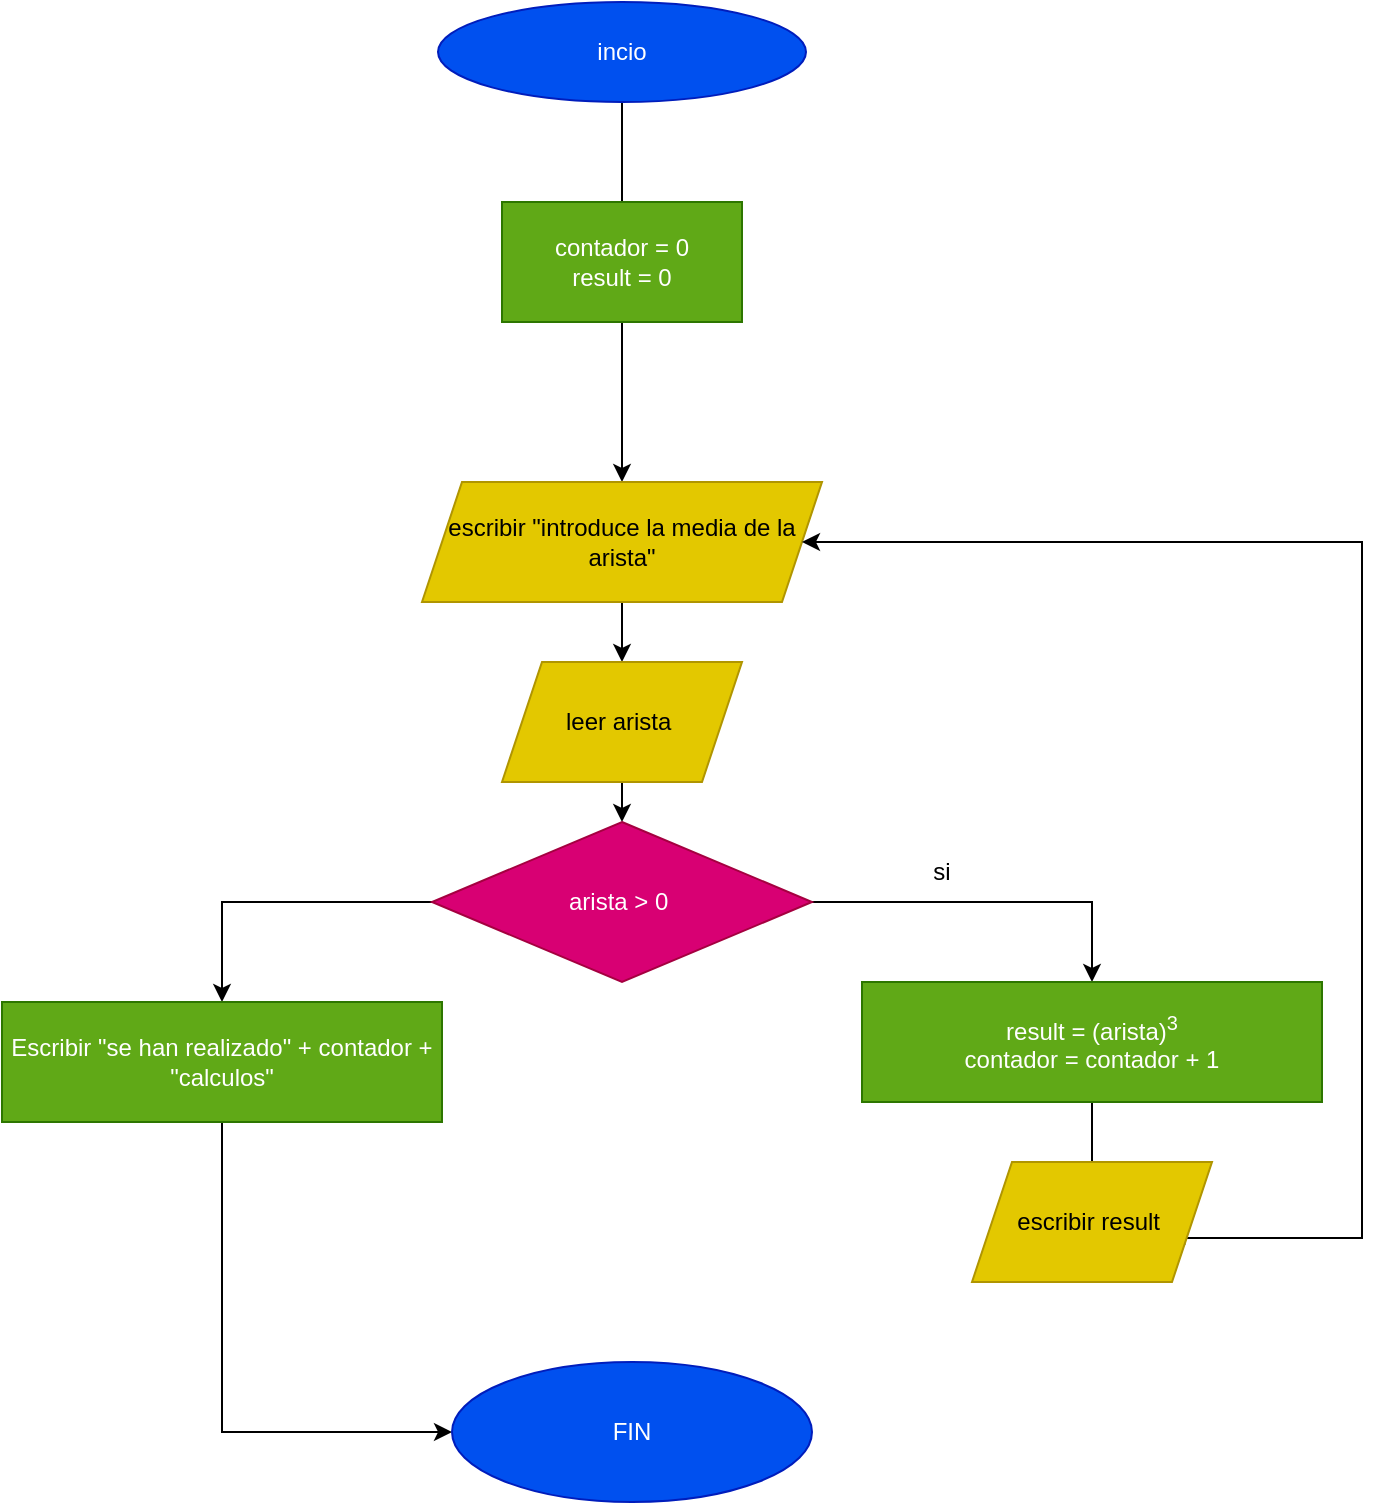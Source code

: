 <mxfile version="22.0.0" type="device">
  <diagram name="Página-1" id="-pW1G3JHAOtNmuN84L0g">
    <mxGraphModel dx="915" dy="658" grid="1" gridSize="10" guides="1" tooltips="1" connect="1" arrows="1" fold="1" page="1" pageScale="1" pageWidth="827" pageHeight="1169" math="0" shadow="0">
      <root>
        <mxCell id="0" />
        <mxCell id="1" parent="0" />
        <mxCell id="TRqF4CzMS5WjBikttOiV-5" value="" style="edgeStyle=orthogonalEdgeStyle;rounded=0;orthogonalLoop=1;jettySize=auto;html=1;" edge="1" parent="1" source="TRqF4CzMS5WjBikttOiV-1" target="TRqF4CzMS5WjBikttOiV-2">
          <mxGeometry relative="1" as="geometry">
            <Array as="points">
              <mxPoint x="370" y="90" />
              <mxPoint x="370" y="90" />
            </Array>
          </mxGeometry>
        </mxCell>
        <mxCell id="TRqF4CzMS5WjBikttOiV-1" value="incio" style="ellipse;whiteSpace=wrap;html=1;fillColor=#0050ef;fontColor=#ffffff;strokeColor=#001DBC;" vertex="1" parent="1">
          <mxGeometry x="278" y="20" width="184" height="50" as="geometry" />
        </mxCell>
        <mxCell id="TRqF4CzMS5WjBikttOiV-4" value="" style="edgeStyle=orthogonalEdgeStyle;rounded=0;orthogonalLoop=1;jettySize=auto;html=1;" edge="1" parent="1" source="TRqF4CzMS5WjBikttOiV-2" target="TRqF4CzMS5WjBikttOiV-3">
          <mxGeometry relative="1" as="geometry" />
        </mxCell>
        <mxCell id="TRqF4CzMS5WjBikttOiV-2" value="escribir &quot;introduce la media de la arista&quot;" style="shape=parallelogram;perimeter=parallelogramPerimeter;whiteSpace=wrap;html=1;fixedSize=1;fillColor=#e3c800;fontColor=#000000;strokeColor=#B09500;" vertex="1" parent="1">
          <mxGeometry x="270" y="260" width="200" height="60" as="geometry" />
        </mxCell>
        <mxCell id="TRqF4CzMS5WjBikttOiV-25" style="edgeStyle=orthogonalEdgeStyle;rounded=0;orthogonalLoop=1;jettySize=auto;html=1;exitX=0.5;exitY=1;exitDx=0;exitDy=0;entryX=0.5;entryY=0;entryDx=0;entryDy=0;" edge="1" parent="1" source="TRqF4CzMS5WjBikttOiV-3" target="TRqF4CzMS5WjBikttOiV-8">
          <mxGeometry relative="1" as="geometry" />
        </mxCell>
        <mxCell id="TRqF4CzMS5WjBikttOiV-3" value="leer arista&amp;nbsp;" style="shape=parallelogram;perimeter=parallelogramPerimeter;whiteSpace=wrap;html=1;fixedSize=1;fillColor=#e3c800;fontColor=#000000;strokeColor=#B09500;" vertex="1" parent="1">
          <mxGeometry x="310" y="350" width="120" height="60" as="geometry" />
        </mxCell>
        <mxCell id="TRqF4CzMS5WjBikttOiV-6" value="contador = 0&lt;br&gt;result = 0" style="whiteSpace=wrap;html=1;fillColor=#60a917;fontColor=#ffffff;strokeColor=#2D7600;" vertex="1" parent="1">
          <mxGeometry x="310" y="120" width="120" height="60" as="geometry" />
        </mxCell>
        <mxCell id="TRqF4CzMS5WjBikttOiV-16" style="edgeStyle=orthogonalEdgeStyle;rounded=0;orthogonalLoop=1;jettySize=auto;html=1;exitX=1;exitY=0.5;exitDx=0;exitDy=0;entryX=0.5;entryY=0;entryDx=0;entryDy=0;" edge="1" parent="1" source="TRqF4CzMS5WjBikttOiV-8" target="TRqF4CzMS5WjBikttOiV-15">
          <mxGeometry relative="1" as="geometry" />
        </mxCell>
        <mxCell id="TRqF4CzMS5WjBikttOiV-21" style="edgeStyle=orthogonalEdgeStyle;rounded=0;orthogonalLoop=1;jettySize=auto;html=1;exitX=0;exitY=0.5;exitDx=0;exitDy=0;entryX=0.5;entryY=0;entryDx=0;entryDy=0;" edge="1" parent="1" source="TRqF4CzMS5WjBikttOiV-8" target="TRqF4CzMS5WjBikttOiV-22">
          <mxGeometry relative="1" as="geometry">
            <mxPoint x="150" y="520" as="targetPoint" />
            <mxPoint x="245" y="470" as="sourcePoint" />
            <Array as="points">
              <mxPoint x="170" y="470" />
            </Array>
          </mxGeometry>
        </mxCell>
        <mxCell id="TRqF4CzMS5WjBikttOiV-8" value="arista &amp;gt; 0&amp;nbsp;" style="rhombus;whiteSpace=wrap;html=1;fillColor=#d80073;fontColor=#ffffff;strokeColor=#A50040;" vertex="1" parent="1">
          <mxGeometry x="275" y="430" width="190" height="80" as="geometry" />
        </mxCell>
        <mxCell id="TRqF4CzMS5WjBikttOiV-19" value="" style="edgeStyle=orthogonalEdgeStyle;rounded=0;orthogonalLoop=1;jettySize=auto;html=1;" edge="1" parent="1" source="TRqF4CzMS5WjBikttOiV-15">
          <mxGeometry relative="1" as="geometry">
            <mxPoint x="605" y="650" as="targetPoint" />
          </mxGeometry>
        </mxCell>
        <mxCell id="TRqF4CzMS5WjBikttOiV-26" style="edgeStyle=orthogonalEdgeStyle;rounded=0;orthogonalLoop=1;jettySize=auto;html=1;exitX=1;exitY=0.75;exitDx=0;exitDy=0;entryX=1;entryY=0.5;entryDx=0;entryDy=0;" edge="1" parent="1" source="TRqF4CzMS5WjBikttOiV-20" target="TRqF4CzMS5WjBikttOiV-2">
          <mxGeometry relative="1" as="geometry">
            <Array as="points">
              <mxPoint x="651" y="638" />
              <mxPoint x="740" y="638" />
              <mxPoint x="740" y="290" />
            </Array>
          </mxGeometry>
        </mxCell>
        <mxCell id="TRqF4CzMS5WjBikttOiV-15" value="result = (arista)&lt;sup&gt;3&lt;/sup&gt;&lt;br&gt;contador = contador + 1" style="rounded=0;whiteSpace=wrap;html=1;align=center;fillColor=#60a917;fontColor=#ffffff;strokeColor=#2D7600;" vertex="1" parent="1">
          <mxGeometry x="490" y="510" width="230" height="60" as="geometry" />
        </mxCell>
        <mxCell id="TRqF4CzMS5WjBikttOiV-17" value="si" style="text;html=1;strokeColor=none;fillColor=none;align=center;verticalAlign=middle;whiteSpace=wrap;rounded=0;" vertex="1" parent="1">
          <mxGeometry x="500" y="440" width="60" height="30" as="geometry" />
        </mxCell>
        <mxCell id="TRqF4CzMS5WjBikttOiV-20" value="escribir result&amp;nbsp;" style="shape=parallelogram;perimeter=parallelogramPerimeter;whiteSpace=wrap;html=1;fixedSize=1;fillColor=#e3c800;fontColor=#000000;strokeColor=#B09500;" vertex="1" parent="1">
          <mxGeometry x="545" y="600" width="120" height="60" as="geometry" />
        </mxCell>
        <mxCell id="TRqF4CzMS5WjBikttOiV-24" style="edgeStyle=orthogonalEdgeStyle;rounded=0;orthogonalLoop=1;jettySize=auto;html=1;exitX=0.5;exitY=1;exitDx=0;exitDy=0;entryX=0;entryY=0.5;entryDx=0;entryDy=0;" edge="1" parent="1" source="TRqF4CzMS5WjBikttOiV-22" target="TRqF4CzMS5WjBikttOiV-23">
          <mxGeometry relative="1" as="geometry" />
        </mxCell>
        <mxCell id="TRqF4CzMS5WjBikttOiV-22" value="Escribir &quot;se han realizado&quot; + contador + &quot;calculos&quot;" style="rounded=0;whiteSpace=wrap;html=1;fillColor=#60a917;fontColor=#ffffff;strokeColor=#2D7600;" vertex="1" parent="1">
          <mxGeometry x="60" y="520" width="220" height="60" as="geometry" />
        </mxCell>
        <mxCell id="TRqF4CzMS5WjBikttOiV-23" value="FIN" style="ellipse;whiteSpace=wrap;html=1;fillColor=#0050ef;fontColor=#ffffff;strokeColor=#001DBC;" vertex="1" parent="1">
          <mxGeometry x="285" y="700" width="180" height="70" as="geometry" />
        </mxCell>
      </root>
    </mxGraphModel>
  </diagram>
</mxfile>
